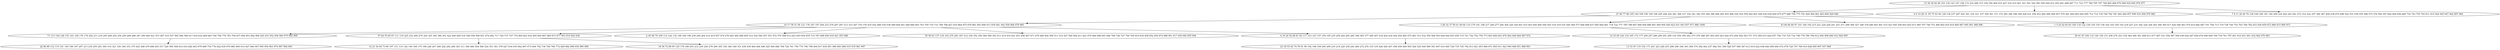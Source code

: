 digraph true_tree {
	"0" -> "1"
	"1" -> "2"
	"0" -> "3"
	"2" -> "4"
	"1" -> "5"
	"2" -> "6"
	"2" -> "7"
	"2" -> "8"
	"1" -> "9"
	"6" -> "10"
	"6" -> "11"
	"0" -> "12"
	"5" -> "13"
	"2" -> "14"
	"1" -> "15"
	"13" -> "16"
	"15" -> "17"
	"4" -> "18"
	"14" -> "19"
	"0" [label="15 36 39 92 99 103 130 143 147 158 173 216 289 315 339 350 409 410 427 432 433 461 521 541 542 583 595 624 631 652 661 668 697 711 723 777 789 795 797 799 805 868 870 908 934 945 976 977"];
	"1" [label="27 46 77 98 105 140 189 190 194 196 205 206 222 281 309 317 332 341 342 355 382 386 406 445 455 468 536 552 559 562 601 628 630 636 649 675 677 680 756 775 791 820 826 861 863 894 926 948"];
	"2" [label="10 17 38 51 56 121 178 187 197 204 233 279 287 297 313 333 367 370 376 435 452 489 530 538 589 604 641 648 666 693 703 705 710 731 784 786 827 835 864 875 878 881 893 896 913 939 941 942 959 966 978 985"];
	"3" [label="6 9 19 28 31 59 75 93 94 128 136 237 267 293 301 318 331 337 358 361 371 372 383 396 398 399 428 431 436 453 462 490 499 507 570 581 600 605 640 695 712 714 739 749 762 781 842 846 857 899 916 958 979 980"];
	"4" [label="71 113 144 146 153 161 164 170 174 202 211 219 245 248 252 254 259 268 288 347 390 400 421 473 497 510 537 565 566 596 617 618 632 669 683 740 758 778 783 794 837 844 853 862 906 925 933 952 956 965 975 982 998"];
	"5" [label="3 26 32 37 50 61 69 84 110 179 191 198 217 246 277 294 304 326 329 401 415 443 450 460 500 503 516 519 535 544 564 577 606 608 637 645 664 681 718 722 771 785 788 807 848 856 886 891 900 904 920 922 931 943 957 971 986 1000"];
	"6" [label="57 64 70 85 87 111 135 225 232 260 274 320 325 345 380 391 422 440 449 518 548 558 599 651 674 692 717 729 737 757 774 809 823 832 845 865 867 869 873 877 903 919 924 938"];
	"7" [label="2 45 48 79 109 114 124 132 148 166 199 236 249 264 412 419 457 474 476 483 485 488 495 512 534 540 547 553 572 579 588 612 623 643 654 655 733 767 808 850 918 921 953 989"];
	"8" [label="55 58 63 137 139 163 275 283 307 312 338 352 356 369 389 393 411 414 416 441 451 456 467 471 478 480 492 508 511 514 527 569 592 611 621 670 684 688 691 696 706 726 727 764 765 819 834 838 852 854 874 888 901 917 930 940 955 994"];
	"9" [label="43 60 66 80 97 101 184 192 215 221 224 229 241 251 271 299 306 327 348 378 446 463 491 515 523 545 556 603 625 671 685 707 746 751 800 802 816 818 860 887 895 981 988 996"];
	"10" [label="12 21 34 44 73 90 107 131 133 142 149 168 175 188 226 247 266 282 292 298 303 311 360 466 504 506 524 551 561 578 627 634 635 662 667 673 694 702 736 760 766 772 829 882 898 936 990 999"];
	"11" [label="18 54 72 88 95 125 176 186 203 212 230 240 278 290 305 336 340 349 351 430 439 464 484 496 525 560 686 708 724 741 750 770 790 798 804 817 830 851 880 883 884 910 935 961 997"];
	"12" [label="7 8 11 20 40 76 138 169 180 181 182 209 234 242 243 261 273 314 322 357 384 387 404 438 470 498 522 533 539 555 568 575 576 582 597 602 609 656 689 730 743 755 793 811 815 824 825 847 892 897 984"];
	"13" [label="14 35 49 126 134 165 172 177 250 257 280 284 291 295 310 354 359 362 373 379 388 397 403 405 423 444 472 494 502 543 571 573 585 615 620 657 700 716 725 732 748 779 780 796 812 840 858 890 912 929 995"];
	"14" [label="4 16 24 52 68 81 82 117 123 127 157 159 195 235 258 262 265 285 308 365 377 385 407 418 424 434 442 454 465 475 481 513 532 550 584 593 629 644 653 659 715 721 742 752 759 773 803 806 843 876 902 928 964 967 972"];
	"15" [label="1 5 25 42 65 83 100 118 122 129 154 155 156 162 183 185 193 218 227 231 302 324 328 343 394 395 417 420 546 563 574 610 682 687 701 704 713 719 738 744 753 763 768 782 833 836 859 872 889 915 960 973"];
	"16" [label="13 33 47 119 152 171 201 223 228 253 286 296 346 363 368 374 392 402 437 482 501 509 528 557 586 587 613 619 622 638 646 658 660 672 678 728 747 769 814 828 849 907 937 969"];
	"17" [label="29 41 67 104 116 120 150 151 256 270 323 334 364 366 381 408 413 477 487 531 554 567 594 639 642 647 650 676 690 699 709 734 761 787 801 810 831 841 932 962 970 983"];
	"18" [label="22 86 89 112 115 141 145 160 167 207 213 239 255 263 300 316 321 330 344 353 375 425 448 479 486 493 517 520 590 598 614 616 626 663 679 698 754 776 822 839 879 885 909 914 927 946 947 950 954 963 974 987 992 993"];
	"19" [label="23 30 53 62 74 78 91 96 102 106 108 200 208 210 214 220 238 244 269 272 276 319 335 426 429 447 458 459 469 505 526 529 549 580 591 607 633 665 720 735 745 792 813 821 855 866 871 905 911 923 944 949 951 968 991"];
}
